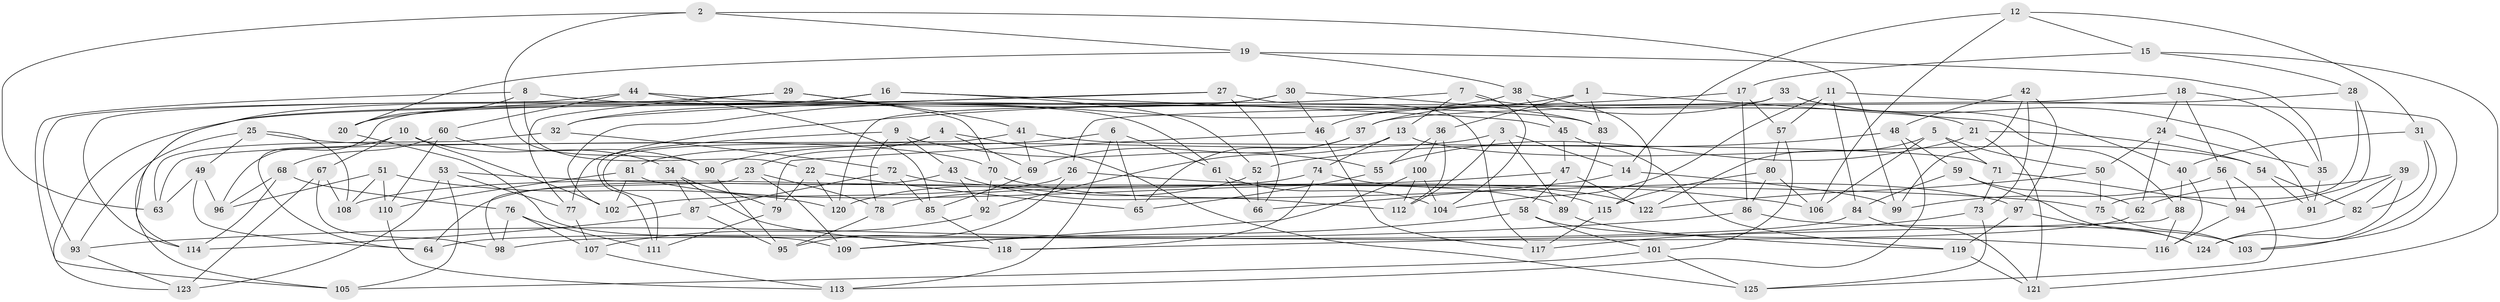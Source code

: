 // coarse degree distribution, {4: 0.6, 6: 0.21333333333333335, 8: 0.08, 5: 0.02666666666666667, 10: 0.02666666666666667, 7: 0.02666666666666667, 12: 0.02666666666666667}
// Generated by graph-tools (version 1.1) at 2025/20/03/04/25 18:20:52]
// undirected, 125 vertices, 250 edges
graph export_dot {
graph [start="1"]
  node [color=gray90,style=filled];
  1;
  2;
  3;
  4;
  5;
  6;
  7;
  8;
  9;
  10;
  11;
  12;
  13;
  14;
  15;
  16;
  17;
  18;
  19;
  20;
  21;
  22;
  23;
  24;
  25;
  26;
  27;
  28;
  29;
  30;
  31;
  32;
  33;
  34;
  35;
  36;
  37;
  38;
  39;
  40;
  41;
  42;
  43;
  44;
  45;
  46;
  47;
  48;
  49;
  50;
  51;
  52;
  53;
  54;
  55;
  56;
  57;
  58;
  59;
  60;
  61;
  62;
  63;
  64;
  65;
  66;
  67;
  68;
  69;
  70;
  71;
  72;
  73;
  74;
  75;
  76;
  77;
  78;
  79;
  80;
  81;
  82;
  83;
  84;
  85;
  86;
  87;
  88;
  89;
  90;
  91;
  92;
  93;
  94;
  95;
  96;
  97;
  98;
  99;
  100;
  101;
  102;
  103;
  104;
  105;
  106;
  107;
  108;
  109;
  110;
  111;
  112;
  113;
  114;
  115;
  116;
  117;
  118;
  119;
  120;
  121;
  122;
  123;
  124;
  125;
  1 -- 46;
  1 -- 88;
  1 -- 36;
  1 -- 83;
  2 -- 90;
  2 -- 63;
  2 -- 99;
  2 -- 19;
  3 -- 112;
  3 -- 14;
  3 -- 90;
  3 -- 89;
  4 -- 69;
  4 -- 23;
  4 -- 125;
  4 -- 111;
  5 -- 71;
  5 -- 50;
  5 -- 122;
  5 -- 106;
  6 -- 61;
  6 -- 65;
  6 -- 113;
  6 -- 81;
  7 -- 104;
  7 -- 21;
  7 -- 13;
  7 -- 123;
  8 -- 20;
  8 -- 22;
  8 -- 83;
  8 -- 105;
  9 -- 78;
  9 -- 43;
  9 -- 55;
  9 -- 77;
  10 -- 67;
  10 -- 34;
  10 -- 102;
  10 -- 64;
  11 -- 84;
  11 -- 104;
  11 -- 103;
  11 -- 57;
  12 -- 106;
  12 -- 15;
  12 -- 14;
  12 -- 31;
  13 -- 74;
  13 -- 92;
  13 -- 54;
  14 -- 66;
  14 -- 99;
  15 -- 17;
  15 -- 28;
  15 -- 121;
  16 -- 45;
  16 -- 114;
  16 -- 52;
  16 -- 20;
  17 -- 86;
  17 -- 57;
  17 -- 111;
  18 -- 26;
  18 -- 56;
  18 -- 24;
  18 -- 35;
  19 -- 35;
  19 -- 20;
  19 -- 38;
  20 -- 109;
  21 -- 121;
  21 -- 54;
  21 -- 55;
  22 -- 79;
  22 -- 120;
  22 -- 65;
  23 -- 98;
  23 -- 109;
  23 -- 78;
  24 -- 35;
  24 -- 50;
  24 -- 62;
  25 -- 108;
  25 -- 70;
  25 -- 49;
  25 -- 93;
  26 -- 106;
  26 -- 95;
  26 -- 102;
  27 -- 105;
  27 -- 66;
  27 -- 117;
  27 -- 32;
  28 -- 75;
  28 -- 37;
  28 -- 94;
  29 -- 114;
  29 -- 70;
  29 -- 41;
  29 -- 77;
  30 -- 96;
  30 -- 46;
  30 -- 83;
  30 -- 32;
  31 -- 82;
  31 -- 40;
  31 -- 103;
  32 -- 63;
  32 -- 72;
  33 -- 91;
  33 -- 40;
  33 -- 37;
  33 -- 120;
  34 -- 79;
  34 -- 118;
  34 -- 87;
  35 -- 91;
  36 -- 112;
  36 -- 100;
  36 -- 55;
  37 -- 65;
  37 -- 69;
  38 -- 102;
  38 -- 45;
  38 -- 115;
  39 -- 62;
  39 -- 124;
  39 -- 91;
  39 -- 82;
  40 -- 116;
  40 -- 88;
  41 -- 69;
  41 -- 71;
  41 -- 63;
  42 -- 73;
  42 -- 97;
  42 -- 99;
  42 -- 48;
  43 -- 92;
  43 -- 64;
  43 -- 112;
  44 -- 60;
  44 -- 61;
  44 -- 93;
  44 -- 85;
  45 -- 47;
  45 -- 119;
  46 -- 117;
  46 -- 79;
  47 -- 58;
  47 -- 78;
  47 -- 122;
  48 -- 52;
  48 -- 113;
  48 -- 59;
  49 -- 64;
  49 -- 63;
  49 -- 96;
  50 -- 122;
  50 -- 75;
  51 -- 120;
  51 -- 108;
  51 -- 110;
  51 -- 96;
  52 -- 66;
  52 -- 120;
  53 -- 75;
  53 -- 105;
  53 -- 123;
  53 -- 77;
  54 -- 91;
  54 -- 82;
  55 -- 65;
  56 -- 125;
  56 -- 94;
  56 -- 99;
  57 -- 80;
  57 -- 101;
  58 -- 116;
  58 -- 101;
  58 -- 109;
  59 -- 62;
  59 -- 84;
  59 -- 124;
  60 -- 110;
  60 -- 68;
  60 -- 90;
  61 -- 66;
  61 -- 104;
  62 -- 64;
  67 -- 123;
  67 -- 98;
  67 -- 108;
  68 -- 96;
  68 -- 76;
  68 -- 114;
  69 -- 85;
  70 -- 92;
  70 -- 97;
  71 -- 73;
  71 -- 94;
  72 -- 85;
  72 -- 89;
  72 -- 87;
  73 -- 125;
  73 -- 117;
  74 -- 115;
  74 -- 108;
  74 -- 118;
  75 -- 103;
  76 -- 98;
  76 -- 107;
  76 -- 111;
  77 -- 107;
  78 -- 95;
  79 -- 111;
  80 -- 86;
  80 -- 106;
  80 -- 115;
  81 -- 102;
  81 -- 122;
  81 -- 110;
  82 -- 124;
  83 -- 89;
  84 -- 98;
  84 -- 121;
  85 -- 118;
  86 -- 103;
  86 -- 93;
  87 -- 114;
  87 -- 95;
  88 -- 116;
  88 -- 118;
  89 -- 119;
  90 -- 95;
  92 -- 107;
  93 -- 123;
  94 -- 116;
  97 -- 119;
  97 -- 124;
  100 -- 112;
  100 -- 104;
  100 -- 109;
  101 -- 125;
  101 -- 105;
  107 -- 113;
  110 -- 113;
  115 -- 117;
  119 -- 121;
}
